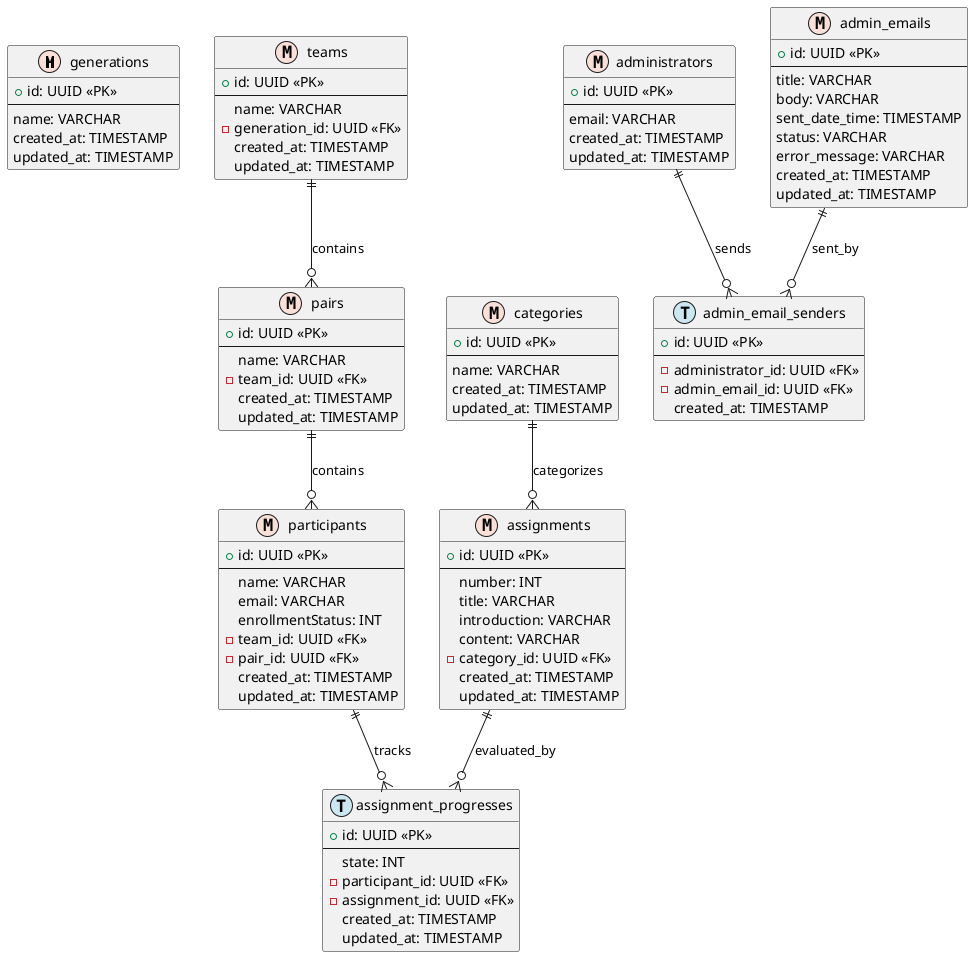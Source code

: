 @startuml

!define MASTER F9DFD5
!define TRANSACTION CAE7F2

entity generations as "generations" <<M,MASTER>> {
    + id: UUID <<PK>>
    --
    name: VARCHAR
    created_at: TIMESTAMP
    updated_at: TIMESTAMP
}

entity teams as "teams" <<M,MASTER>> {
    + id: UUID <<PK>>
    --
    name: VARCHAR
    - generation_id: UUID <<FK>>
    created_at: TIMESTAMP
    updated_at: TIMESTAMP
}

entity pairs as "pairs" <<M,MASTER>> {
    + id: UUID <<PK>>
    --
    name: VARCHAR
    - team_id: UUID <<FK>>
    created_at: TIMESTAMP
    updated_at: TIMESTAMP
}

entity categories as "categories" <<M,MASTER>> {
    + id: UUID <<PK>>
    --
    name: VARCHAR
    created_at: TIMESTAMP
    updated_at: TIMESTAMP
}

entity assignments as "assignments" <<M,MASTER>> {
    + id: UUID <<PK>>
    --
    number: INT
    title: VARCHAR
    introduction: VARCHAR
    content: VARCHAR
    - category_id: UUID <<FK>>
    created_at: TIMESTAMP
    updated_at: TIMESTAMP
}

entity participants as "participants" <<M,MASTER>> {
    + id: UUID <<PK>>
    --
    name: VARCHAR
    email: VARCHAR
    enrollmentStatus: INT
    - team_id: UUID <<FK>>
    - pair_id: UUID <<FK>>
    created_at: TIMESTAMP
    updated_at: TIMESTAMP
}

entity assignment_progresses as "assignment_progresses" <<T,TRANSACTION>> {
    + id: UUID <<PK>>
    --
    state: INT
    - participant_id: UUID <<FK>>
    - assignment_id: UUID <<FK>>
    created_at: TIMESTAMP
    updated_at: TIMESTAMP
}

entity administrators as "administrators" <<M,MASTER>> {
    + id: UUID <<PK>>
    --
    email: VARCHAR
    created_at: TIMESTAMP
    updated_at: TIMESTAMP
}

entity admin_emails as "admin_emails" <<M,MASTER>> {
    + id: UUID <<PK>>
    --
    title: VARCHAR
    body: VARCHAR
    sent_date_time: TIMESTAMP
    status: VARCHAR
    error_message: VARCHAR
    created_at: TIMESTAMP
    updated_at: TIMESTAMP
}

entity admin_email_senders as "admin_email_senders" <<T,TRANSACTION>> {
    + id: UUID <<PK>>
    --
    - administrator_id: UUID <<FK>>
    - admin_email_id: UUID <<FK>>
    created_at: TIMESTAMP
}

teams ||--o{ pairs : contains
pairs ||--o{ participants : contains
categories ||--o{ assignments : categorizes
participants ||--o{ assignment_progresses : tracks
assignments ||--o{ assignment_progresses : evaluated_by
administrators ||--o{ admin_email_senders : sends
admin_emails ||--o{ admin_email_senders : sent_by


@enduml